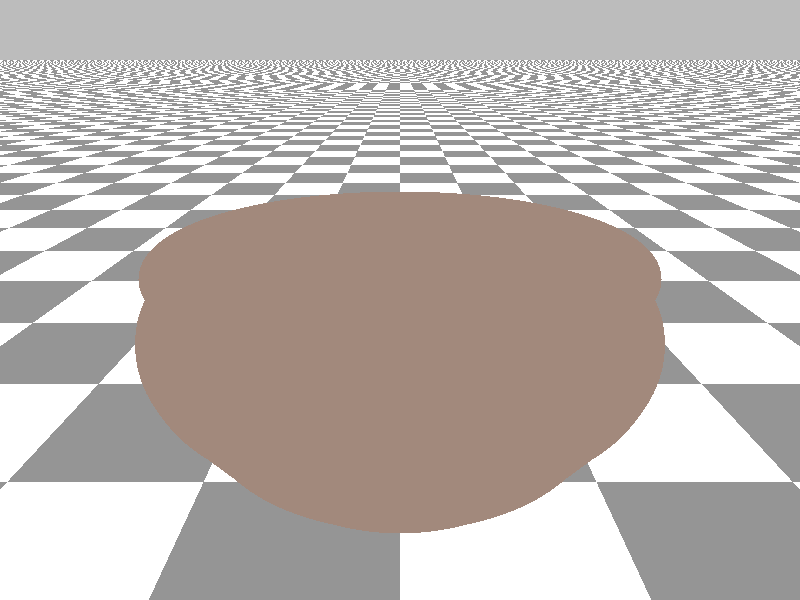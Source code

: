 #version 3.7;

#include "colors.inc"
#include "textures.inc"

#local debugMode = 1;
#if (debugMode)
    global_settings {
        assumed_gamma 1
        charset utf8
    }
#end

// ----------------------------------------
// FatVase
// ----------------------------------------

#macro FatVase(vHeight, bRadio, sRadio)
    #local dx = (bRadio - sRadio)/5;
    #local dy = vHeight/10;
    #local mRadio = bRadio * 0.05;
    merge {
        lathe {
            cubic_spline
            17,
            <0.0000, 0.0000>
            <sRadio+0.0*dx, 0.0000>
            <sRadio+0.5*dx, 0.3*dy>
            <sRadio+1.0*dx, 0.5*dy>
            <sRadio+2.0*dx, 1.0*dy>
            <sRadio+3.0*dx, 1.5*dy>
            <sRadio+3.5*dx, 2.0*dy>
            <sRadio+4.0*dx, 2.5*dy>
            <sRadio+4.5*dx, 3.0*dy>
            <sRadio+5.0*dx, 3.5*dy>
            <sRadio+5.5*dx, 4.0*dy>
            <sRadio+6.0*dx, 4.5*dy>
            <sRadio+6.5*dx, 5.5*dy>
            <sRadio+6.5*dx, 6.5*dy>
            <sRadio+6.0*dx, 7.5*dy>
            <sRadio+4.5*dx, 9.0*dy>
            <sRadio+4.0*dx, 10.0*dy>
        }
        torus {
            bRadio, mRadio
            translate (9*dy) * y
        }
        cone {
            <0, 0, 0>, sRadio
            <0, 0.5*dy, 0>, sRadio+1.0*dx
        }
    }
#end

// ----------------------------------------
// Scene
// ----------------------------------------

#if (debugMode)
    camera {
      location <0, 1, -1.5>
      look_at <0, 0, 1>
    }

    background { White * 0.5 }

    light_source { <-1, 2, -2> color White }

    plane {
        y, -1
        texture {
            pigment { checker rgb<0.3, 0.3, 0.3> White }
        }
    }

    object {
        FatVase(0.6, 0.6, 0.4)
        texture {
            pigment { DarkBrown }
            finish { phong 1 }
        }
    }
#end
